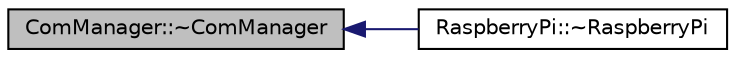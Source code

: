 digraph "ComManager::~ComManager"
{
  edge [fontname="Helvetica",fontsize="10",labelfontname="Helvetica",labelfontsize="10"];
  node [fontname="Helvetica",fontsize="10",shape=record];
  rankdir="LR";
  Node1 [label="ComManager::~ComManager",height=0.2,width=0.4,color="black", fillcolor="grey75", style="filled" fontcolor="black"];
  Node1 -> Node2 [dir="back",color="midnightblue",fontsize="10",style="solid",fontname="Helvetica"];
  Node2 [label="RaspberryPi::~RaspberryPi",height=0.2,width=0.4,color="black", fillcolor="white", style="filled",URL="$class_raspberry_pi.html#a18cdfefa6bce783097af48b6cd05bd22"];
}
